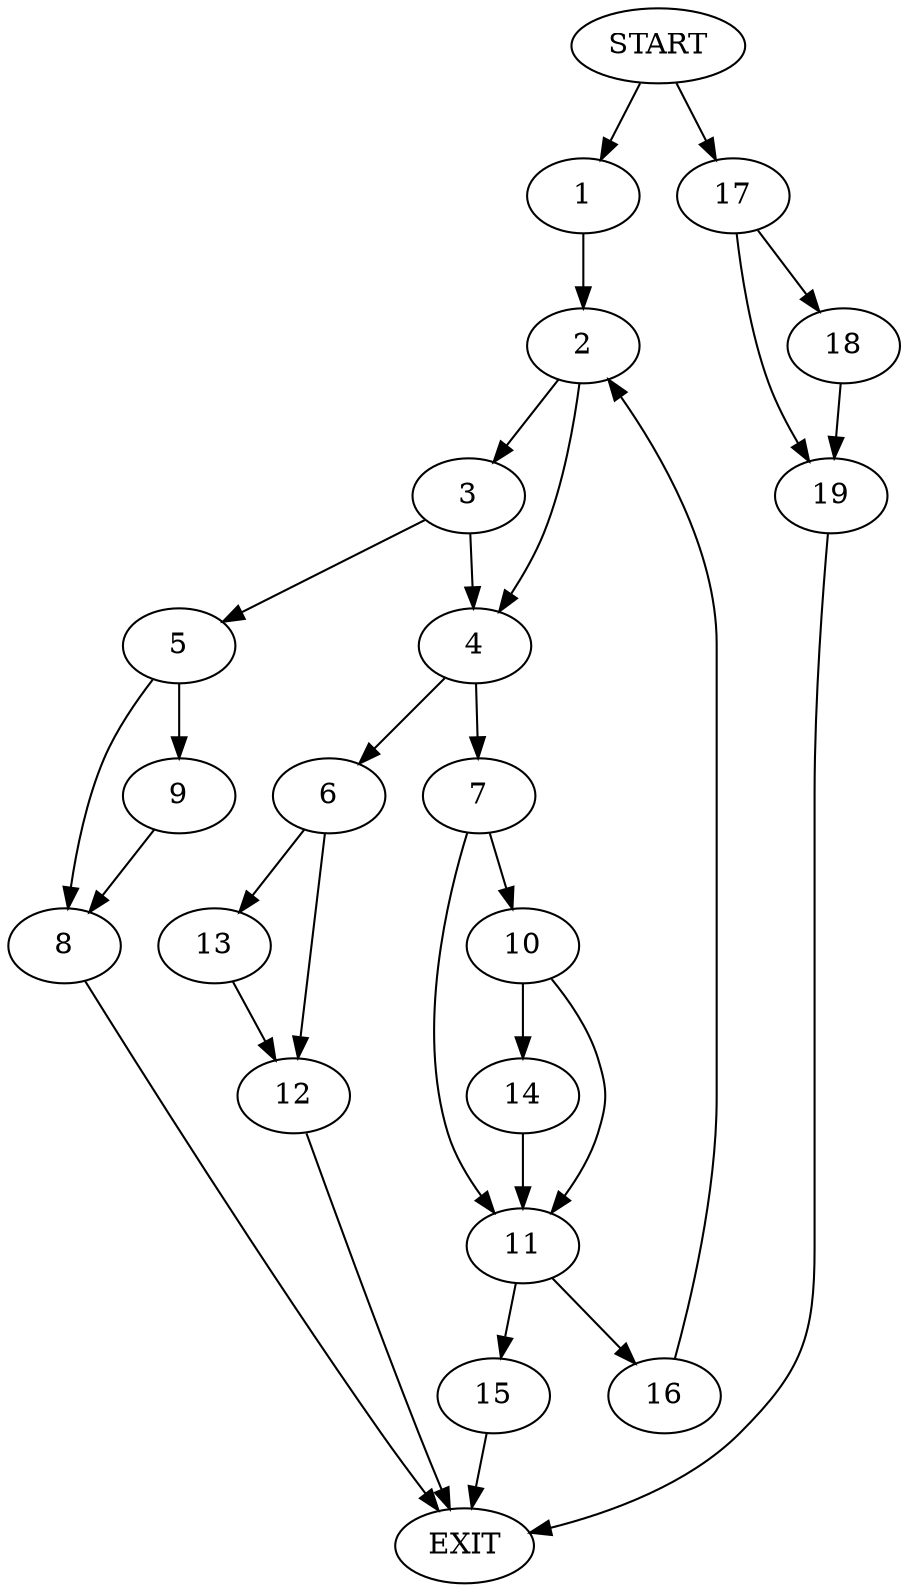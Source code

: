 digraph {
0 [label="START"]
20 [label="EXIT"]
0 -> 1
1 -> 2
2 -> 3
2 -> 4
3 -> 5
3 -> 4
4 -> 6
4 -> 7
5 -> 8
5 -> 9
8 -> 20
9 -> 8
7 -> 10
7 -> 11
6 -> 12
6 -> 13
12 -> 20
13 -> 12
10 -> 14
10 -> 11
11 -> 15
11 -> 16
14 -> 11
16 -> 2
15 -> 20
0 -> 17
17 -> 18
17 -> 19
19 -> 20
18 -> 19
}

